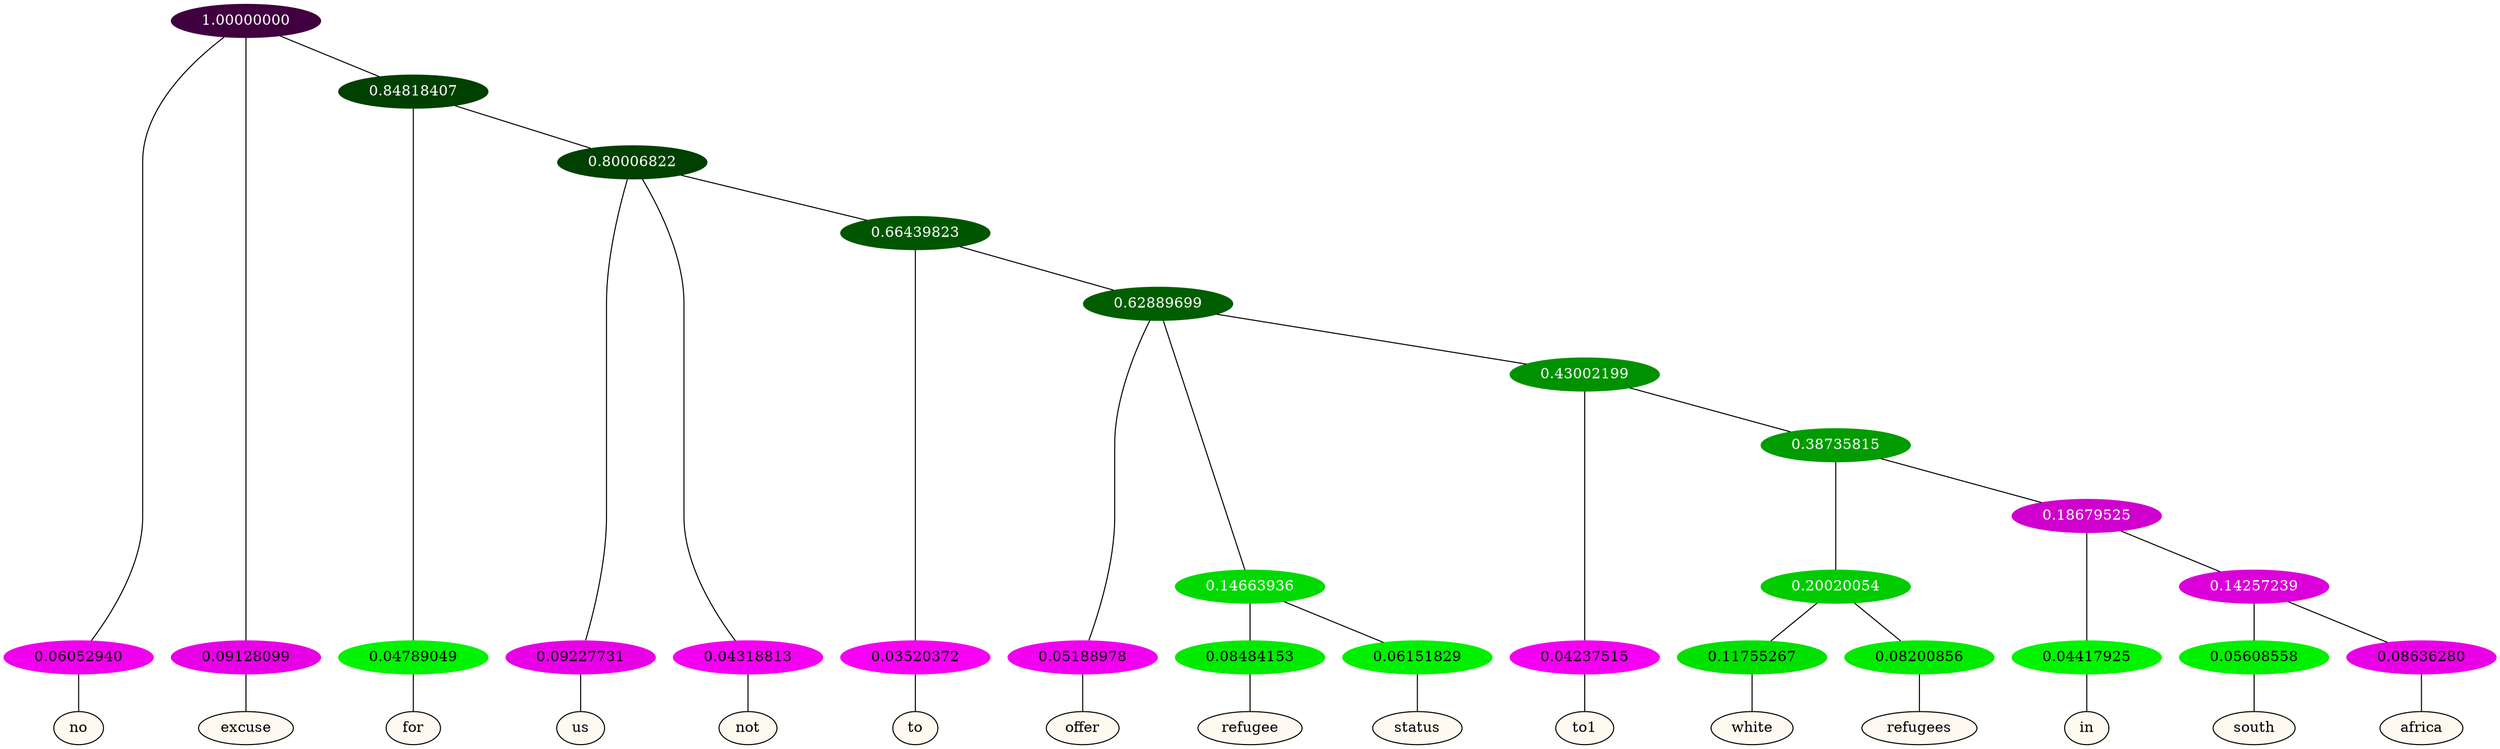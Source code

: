 graph {
	node [format=png height=0.15 nodesep=0.001 ordering=out overlap=prism overlap_scaling=0.01 ranksep=0.001 ratio=0.2 style=filled width=0.15]
	{
		rank=same
		a_w_1 [label=no color=black fillcolor=floralwhite style="filled,solid"]
		a_w_2 [label=excuse color=black fillcolor=floralwhite style="filled,solid"]
		a_w_4 [label=for color=black fillcolor=floralwhite style="filled,solid"]
		a_w_6 [label=us color=black fillcolor=floralwhite style="filled,solid"]
		a_w_7 [label=not color=black fillcolor=floralwhite style="filled,solid"]
		a_w_9 [label=to color=black fillcolor=floralwhite style="filled,solid"]
		a_w_11 [label=offer color=black fillcolor=floralwhite style="filled,solid"]
		a_w_14 [label=refugee color=black fillcolor=floralwhite style="filled,solid"]
		a_w_15 [label=status color=black fillcolor=floralwhite style="filled,solid"]
		a_w_16 [label=to1 color=black fillcolor=floralwhite style="filled,solid"]
		a_w_20 [label=white color=black fillcolor=floralwhite style="filled,solid"]
		a_w_21 [label=refugees color=black fillcolor=floralwhite style="filled,solid"]
		a_w_22 [label=in color=black fillcolor=floralwhite style="filled,solid"]
		a_w_24 [label=south color=black fillcolor=floralwhite style="filled,solid"]
		a_w_25 [label=africa color=black fillcolor=floralwhite style="filled,solid"]
	}
	a_n_1 -- a_w_1
	a_n_2 -- a_w_2
	a_n_4 -- a_w_4
	a_n_6 -- a_w_6
	a_n_7 -- a_w_7
	a_n_9 -- a_w_9
	a_n_11 -- a_w_11
	a_n_14 -- a_w_14
	a_n_15 -- a_w_15
	a_n_16 -- a_w_16
	a_n_20 -- a_w_20
	a_n_21 -- a_w_21
	a_n_22 -- a_w_22
	a_n_24 -- a_w_24
	a_n_25 -- a_w_25
	{
		rank=same
		a_n_1 [label=0.06052940 color="0.835 1.000 0.939" fontcolor=black]
		a_n_2 [label=0.09128099 color="0.835 1.000 0.909" fontcolor=black]
		a_n_4 [label=0.04789049 color="0.334 1.000 0.952" fontcolor=black]
		a_n_6 [label=0.09227731 color="0.835 1.000 0.908" fontcolor=black]
		a_n_7 [label=0.04318813 color="0.835 1.000 0.957" fontcolor=black]
		a_n_9 [label=0.03520372 color="0.835 1.000 0.965" fontcolor=black]
		a_n_11 [label=0.05188978 color="0.835 1.000 0.948" fontcolor=black]
		a_n_14 [label=0.08484153 color="0.334 1.000 0.915" fontcolor=black]
		a_n_15 [label=0.06151829 color="0.334 1.000 0.938" fontcolor=black]
		a_n_16 [label=0.04237515 color="0.835 1.000 0.958" fontcolor=black]
		a_n_20 [label=0.11755267 color="0.334 1.000 0.882" fontcolor=black]
		a_n_21 [label=0.08200856 color="0.334 1.000 0.918" fontcolor=black]
		a_n_22 [label=0.04417925 color="0.334 1.000 0.956" fontcolor=black]
		a_n_24 [label=0.05608558 color="0.334 1.000 0.944" fontcolor=black]
		a_n_25 [label=0.08636280 color="0.835 1.000 0.914" fontcolor=black]
	}
	a_n_0 [label=1.00000000 color="0.835 1.000 0.250" fontcolor=grey99]
	a_n_0 -- a_n_1
	a_n_0 -- a_n_2
	a_n_3 [label=0.84818407 color="0.334 1.000 0.250" fontcolor=grey99]
	a_n_0 -- a_n_3
	a_n_3 -- a_n_4
	a_n_5 [label=0.80006822 color="0.334 1.000 0.250" fontcolor=grey99]
	a_n_3 -- a_n_5
	a_n_5 -- a_n_6
	a_n_5 -- a_n_7
	a_n_8 [label=0.66439823 color="0.334 1.000 0.336" fontcolor=grey99]
	a_n_5 -- a_n_8
	a_n_8 -- a_n_9
	a_n_10 [label=0.62889699 color="0.334 1.000 0.371" fontcolor=grey99]
	a_n_8 -- a_n_10
	a_n_10 -- a_n_11
	a_n_12 [label=0.14663936 color="0.334 1.000 0.853" fontcolor=grey99]
	a_n_10 -- a_n_12
	a_n_13 [label=0.43002199 color="0.334 1.000 0.570" fontcolor=grey99]
	a_n_10 -- a_n_13
	a_n_12 -- a_n_14
	a_n_12 -- a_n_15
	a_n_13 -- a_n_16
	a_n_17 [label=0.38735815 color="0.334 1.000 0.613" fontcolor=grey99]
	a_n_13 -- a_n_17
	a_n_18 [label=0.20020054 color="0.334 1.000 0.800" fontcolor=grey99]
	a_n_17 -- a_n_18
	a_n_19 [label=0.18679525 color="0.835 1.000 0.813" fontcolor=grey99]
	a_n_17 -- a_n_19
	a_n_18 -- a_n_20
	a_n_18 -- a_n_21
	a_n_19 -- a_n_22
	a_n_23 [label=0.14257239 color="0.835 1.000 0.857" fontcolor=grey99]
	a_n_19 -- a_n_23
	a_n_23 -- a_n_24
	a_n_23 -- a_n_25
}
